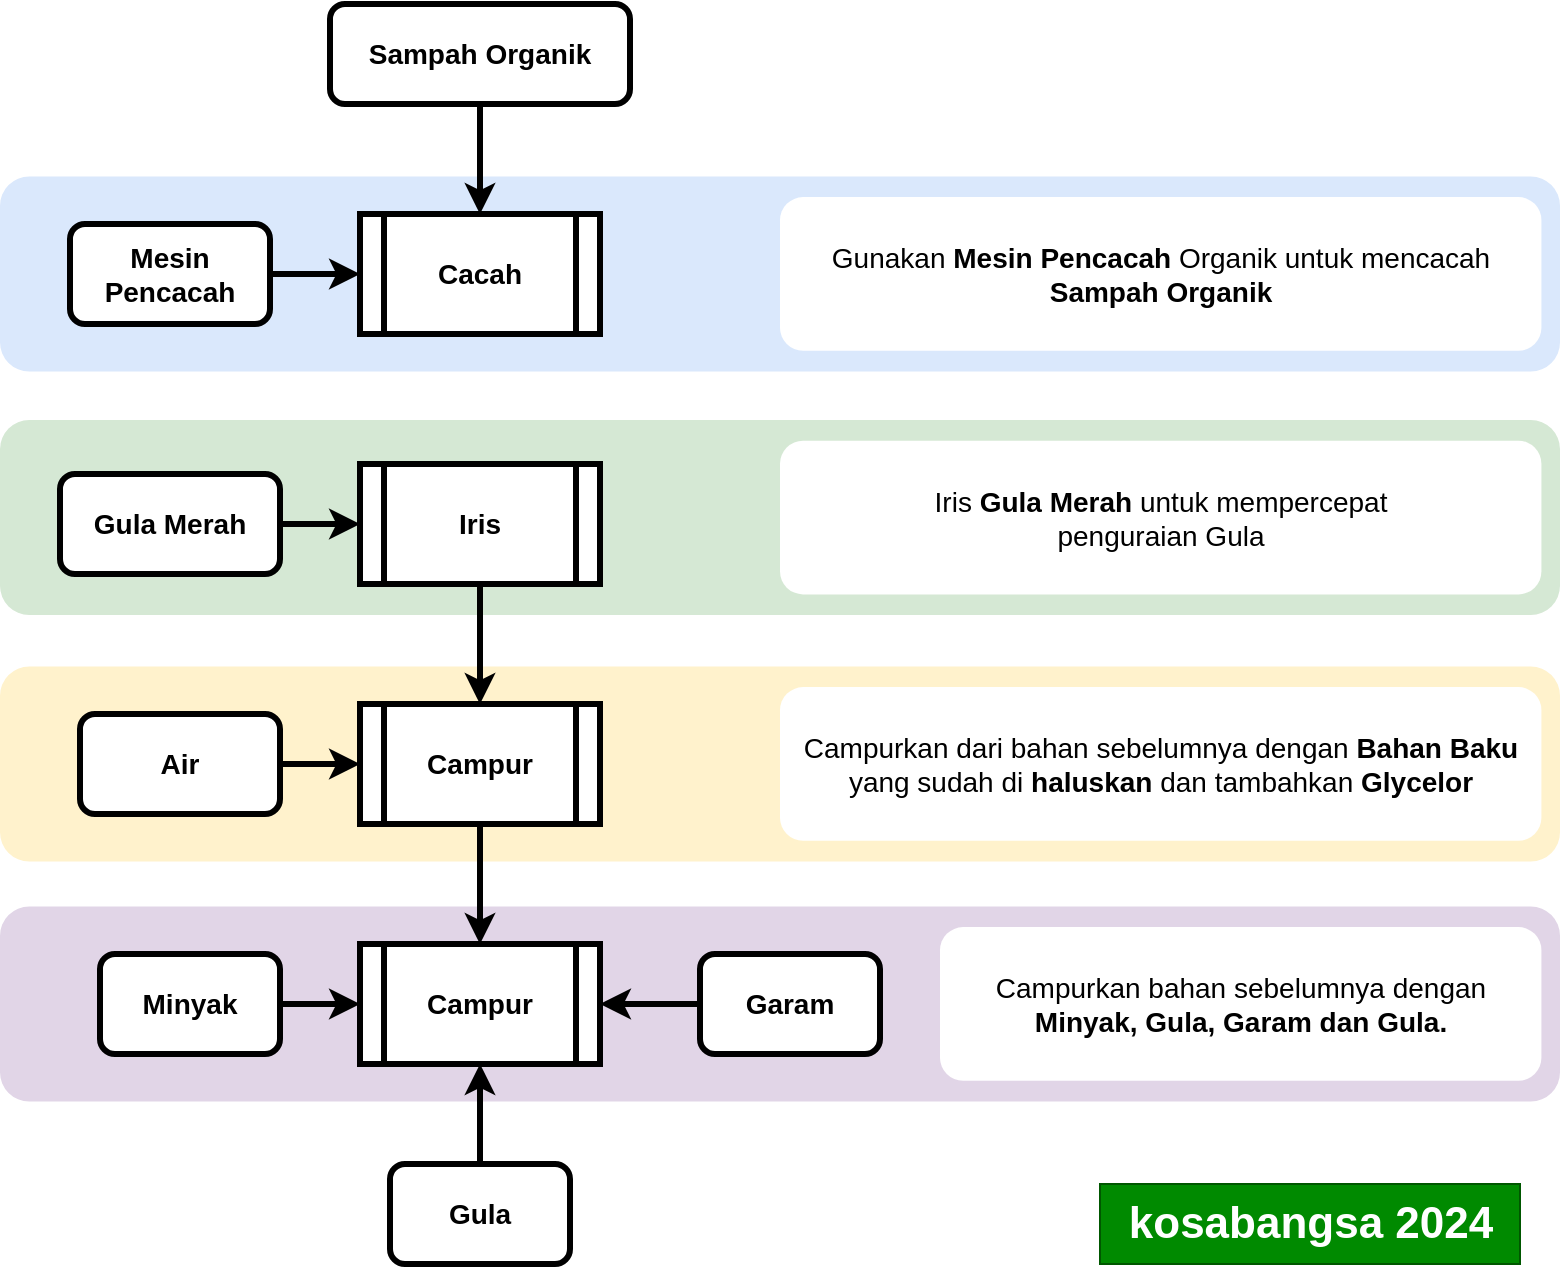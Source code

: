 <mxfile>
    <diagram id="ySa-466JTiWgdu0O6x1B" name="Page-1">
        <mxGraphModel dx="544" dy="356" grid="1" gridSize="10" guides="1" tooltips="1" connect="1" arrows="1" fold="1" page="1" pageScale="1" pageWidth="850" pageHeight="1100" math="0" shadow="0">
            <root>
                <mxCell id="0"/>
                <mxCell id="1" parent="0"/>
                <mxCell id="30" value="" style="rounded=1;whiteSpace=wrap;html=1;strokeWidth=3;fontSize=14;strokeColor=none;fillColor=#e1d5e7;" parent="1" vertex="1">
                    <mxGeometry x="90" y="521.25" width="780" height="97.5" as="geometry"/>
                </mxCell>
                <mxCell id="29" value="" style="rounded=1;whiteSpace=wrap;html=1;strokeWidth=3;fontSize=14;strokeColor=none;fillColor=#fff2cc;" parent="1" vertex="1">
                    <mxGeometry x="90" y="401.25" width="780" height="97.5" as="geometry"/>
                </mxCell>
                <mxCell id="28" value="" style="rounded=1;whiteSpace=wrap;html=1;strokeWidth=3;fontSize=14;strokeColor=none;fillColor=#d5e8d4;" parent="1" vertex="1">
                    <mxGeometry x="90" y="278" width="780" height="97.5" as="geometry"/>
                </mxCell>
                <mxCell id="27" value="" style="rounded=1;whiteSpace=wrap;html=1;strokeWidth=3;fontSize=14;strokeColor=none;fillColor=#dae8fc;" parent="1" vertex="1">
                    <mxGeometry x="90" y="156.25" width="780" height="97.5" as="geometry"/>
                </mxCell>
                <mxCell id="9" value="" style="edgeStyle=none;html=1;strokeWidth=3;fontSize=14;fontStyle=1" parent="1" source="2" target="8" edge="1">
                    <mxGeometry relative="1" as="geometry"/>
                </mxCell>
                <mxCell id="2" value="Gula Merah" style="rounded=1;whiteSpace=wrap;html=1;strokeWidth=3;fontSize=14;fontStyle=1" parent="1" vertex="1">
                    <mxGeometry x="120" y="305" width="110" height="50" as="geometry"/>
                </mxCell>
                <mxCell id="3" value="Cacah" style="shape=process;whiteSpace=wrap;html=1;backgroundOutline=1;strokeWidth=3;fontSize=14;fontStyle=1" parent="1" vertex="1">
                    <mxGeometry x="270" y="175" width="120" height="60" as="geometry"/>
                </mxCell>
                <mxCell id="6" value="" style="edgeStyle=none;html=1;fontSize=14;strokeWidth=3;fontStyle=1" parent="1" source="4" target="3" edge="1">
                    <mxGeometry relative="1" as="geometry"/>
                </mxCell>
                <mxCell id="4" value="Mesin Pencacah" style="rounded=1;whiteSpace=wrap;html=1;strokeWidth=3;fontSize=14;fontStyle=1" parent="1" vertex="1">
                    <mxGeometry x="125" y="179.99" width="100" height="50" as="geometry"/>
                </mxCell>
                <mxCell id="7" value="" style="edgeStyle=none;html=1;strokeWidth=3;fontSize=14;fontStyle=1" parent="1" source="5" target="3" edge="1">
                    <mxGeometry relative="1" as="geometry"/>
                </mxCell>
                <mxCell id="5" value="Sampah Organik" style="rounded=1;whiteSpace=wrap;html=1;strokeWidth=3;fontSize=14;fontStyle=1" parent="1" vertex="1">
                    <mxGeometry x="255" y="70" width="150" height="50" as="geometry"/>
                </mxCell>
                <mxCell id="12" value="" style="edgeStyle=none;html=1;strokeWidth=3;fontSize=14;fontStyle=1" parent="1" source="8" target="11" edge="1">
                    <mxGeometry relative="1" as="geometry"/>
                </mxCell>
                <mxCell id="8" value="Iris" style="shape=process;whiteSpace=wrap;html=1;backgroundOutline=1;strokeWidth=3;fontSize=14;fontStyle=1" parent="1" vertex="1">
                    <mxGeometry x="270" y="300" width="120" height="60" as="geometry"/>
                </mxCell>
                <mxCell id="21" value="" style="edgeStyle=none;html=1;strokeWidth=3;fontSize=14;fontStyle=1" parent="1" source="11" target="18" edge="1">
                    <mxGeometry relative="1" as="geometry"/>
                </mxCell>
                <mxCell id="11" value="Campur" style="shape=process;whiteSpace=wrap;html=1;backgroundOutline=1;strokeWidth=3;fontSize=14;fontStyle=1" parent="1" vertex="1">
                    <mxGeometry x="270" y="420" width="120" height="60" as="geometry"/>
                </mxCell>
                <mxCell id="14" style="edgeStyle=none;html=1;entryX=0;entryY=0.5;entryDx=0;entryDy=0;strokeWidth=3;fontSize=14;fontStyle=1" parent="1" source="13" target="11" edge="1">
                    <mxGeometry relative="1" as="geometry"/>
                </mxCell>
                <mxCell id="13" value="Air" style="rounded=1;whiteSpace=wrap;html=1;strokeWidth=3;fontSize=14;fontStyle=1" parent="1" vertex="1">
                    <mxGeometry x="130" y="425" width="100" height="50" as="geometry"/>
                </mxCell>
                <mxCell id="19" value="" style="edgeStyle=none;html=1;strokeWidth=3;fontSize=14;fontStyle=1" parent="1" source="15" target="18" edge="1">
                    <mxGeometry relative="1" as="geometry"/>
                </mxCell>
                <mxCell id="15" value="Minyak" style="rounded=1;whiteSpace=wrap;html=1;strokeWidth=3;fontSize=14;fontStyle=1" parent="1" vertex="1">
                    <mxGeometry x="140" y="545" width="90" height="50" as="geometry"/>
                </mxCell>
                <mxCell id="20" value="" style="edgeStyle=none;html=1;strokeWidth=3;fontSize=14;fontStyle=1" parent="1" source="16" target="18" edge="1">
                    <mxGeometry relative="1" as="geometry"/>
                </mxCell>
                <mxCell id="16" value="Garam" style="rounded=1;whiteSpace=wrap;html=1;strokeWidth=3;fontSize=14;fontStyle=1" parent="1" vertex="1">
                    <mxGeometry x="440" y="545" width="90" height="50" as="geometry"/>
                </mxCell>
                <mxCell id="22" value="" style="edgeStyle=none;html=1;strokeWidth=3;fontSize=14;fontStyle=1" parent="1" source="17" target="18" edge="1">
                    <mxGeometry relative="1" as="geometry"/>
                </mxCell>
                <mxCell id="17" value="Gula" style="rounded=1;whiteSpace=wrap;html=1;strokeWidth=3;fontSize=14;fontStyle=1" parent="1" vertex="1">
                    <mxGeometry x="285" y="650" width="90" height="50" as="geometry"/>
                </mxCell>
                <mxCell id="18" value="Campur" style="shape=process;whiteSpace=wrap;html=1;backgroundOutline=1;strokeWidth=3;fontSize=14;fontStyle=1" parent="1" vertex="1">
                    <mxGeometry x="270" y="540" width="120" height="60" as="geometry"/>
                </mxCell>
                <mxCell id="31" value="Gunakan &lt;b&gt;Mesin Pencacah&lt;/b&gt; Organik untuk mencacah&lt;div&gt;&lt;b&gt;Sampah Organik&lt;/b&gt;&lt;/div&gt;" style="rounded=1;whiteSpace=wrap;html=1;strokeWidth=3;fontSize=14;strokeColor=none;" parent="1" vertex="1">
                    <mxGeometry x="480" y="166.56" width="380.71" height="76.87" as="geometry"/>
                </mxCell>
                <mxCell id="32" value="Iris&amp;nbsp;&lt;b&gt;Gula Merah&lt;/b&gt; untuk mempercepat&lt;div&gt;penguraian Gula&lt;/div&gt;" style="rounded=1;whiteSpace=wrap;html=1;strokeWidth=3;fontSize=14;strokeColor=none;" parent="1" vertex="1">
                    <mxGeometry x="480" y="288.32" width="380.71" height="76.87" as="geometry"/>
                </mxCell>
                <mxCell id="33" value="Campurkan dari bahan sebelumnya dengan &lt;b&gt;Bahan Baku&lt;/b&gt; yang sudah di &lt;b&gt;haluskan&lt;/b&gt; dan tambahkan &lt;b&gt;Glycelor&lt;/b&gt;" style="rounded=1;whiteSpace=wrap;html=1;strokeWidth=3;fontSize=14;strokeColor=none;" parent="1" vertex="1">
                    <mxGeometry x="480" y="411.56" width="380.71" height="76.87" as="geometry"/>
                </mxCell>
                <mxCell id="34" value="Campurkan bahan sebelumnya dengan&lt;br&gt;&lt;b&gt;Minyak, Gula, Garam dan Gula.&lt;/b&gt;" style="rounded=1;whiteSpace=wrap;html=1;strokeWidth=3;fontSize=14;strokeColor=none;" parent="1" vertex="1">
                    <mxGeometry x="560" y="531.56" width="300.71" height="76.87" as="geometry"/>
                </mxCell>
                <mxCell id="38" value="kosabangsa 2024" style="text;html=1;align=center;verticalAlign=middle;resizable=0;points=[];autosize=1;fontSize=22;fontStyle=1;fillColor=#008a00;strokeColor=#005700;fontColor=#ffffff;" parent="1" vertex="1">
                    <mxGeometry x="640" y="660" width="210" height="40" as="geometry"/>
                </mxCell>
            </root>
        </mxGraphModel>
    </diagram>
</mxfile>